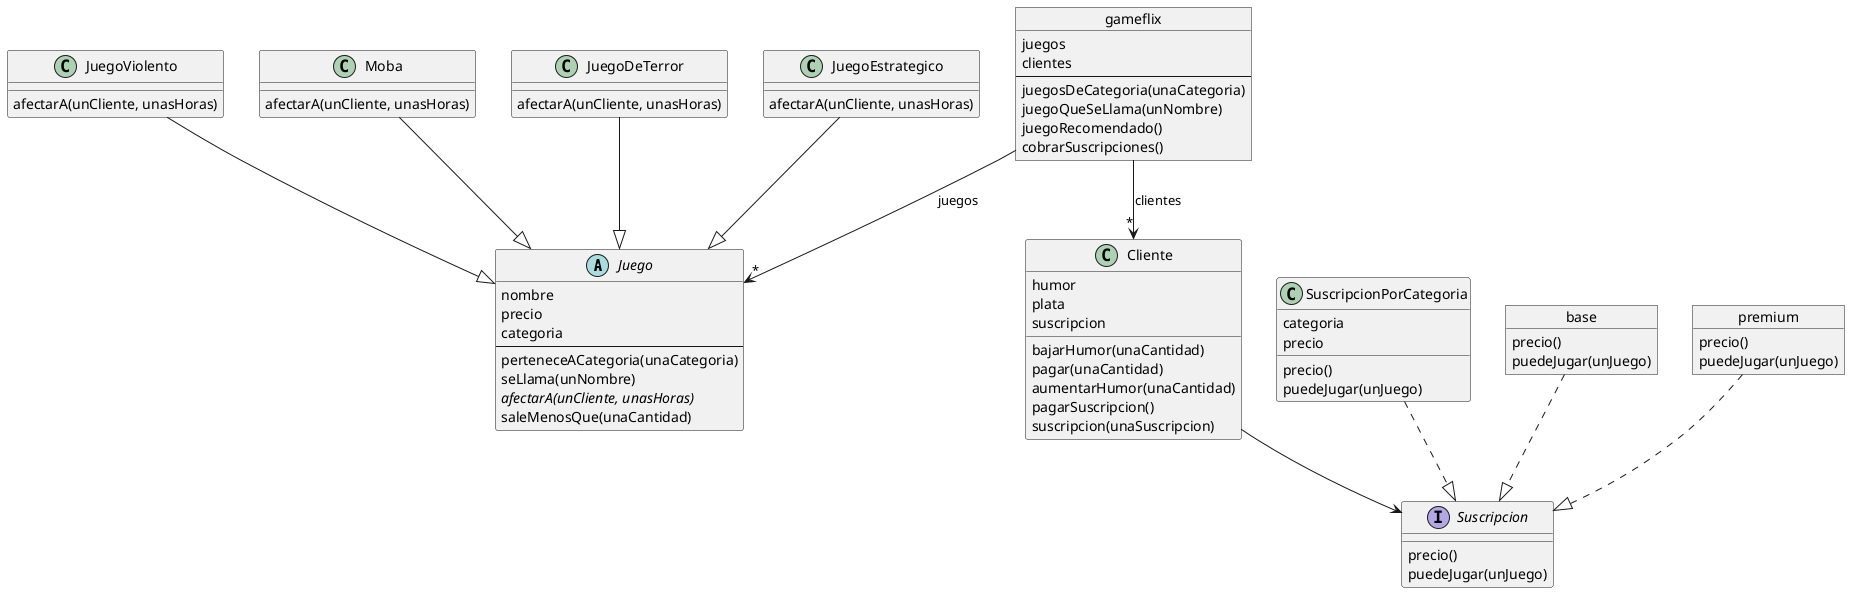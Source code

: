 @startuml Gameflix

abstract class Juego{
    nombre
    precio
    categoria
    --
    perteneceACategoria(unaCategoria)
    seLlama(unNombre)
    {abstract} afectarA(unCliente, unasHoras)
    saleMenosQue(unaCantidad)
}

class JuegoViolento{
    afectarA(unCliente, unasHoras)
}

class Moba{
    afectarA(unCliente, unasHoras)
}

class JuegoDeTerror{
    afectarA(unCliente, unasHoras)
}

class JuegoEstrategico{
    afectarA(unCliente, unasHoras)
}

class Cliente{
    humor
    plata
    suscripcion
    bajarHumor(unaCantidad)
    pagar(unaCantidad)
    aumentarHumor(unaCantidad)
    pagarSuscripcion()
    suscripcion(unaSuscripcion)
}

object gameflix{
    juegos
    clientes
    --
    juegosDeCategoria(unaCategoria)
    juegoQueSeLlama(unNombre)
    juegoRecomendado()
    cobrarSuscripciones()
}

class SuscripcionPorCategoria{
    categoria
    precio
    precio()
    puedeJugar(unJuego)
}

object base{
    precio()
    puedeJugar(unJuego)
}

object premium{
    precio()
    puedeJugar(unJuego)
}

interface Suscripcion{
    precio()
    puedeJugar(unJuego)
}


JuegoViolento --|> Juego 
Moba --|> Juego
JuegoDeTerror --|> Juego
JuegoEstrategico --|> Juego
gameflix --> "*" Juego : juegos
gameflix --> "*" Cliente : clientes
Cliente --> Suscripcion
premium ..|> Suscripcion
base ..|> Suscripcion
SuscripcionPorCategoria ..|> Suscripcion
@enduml